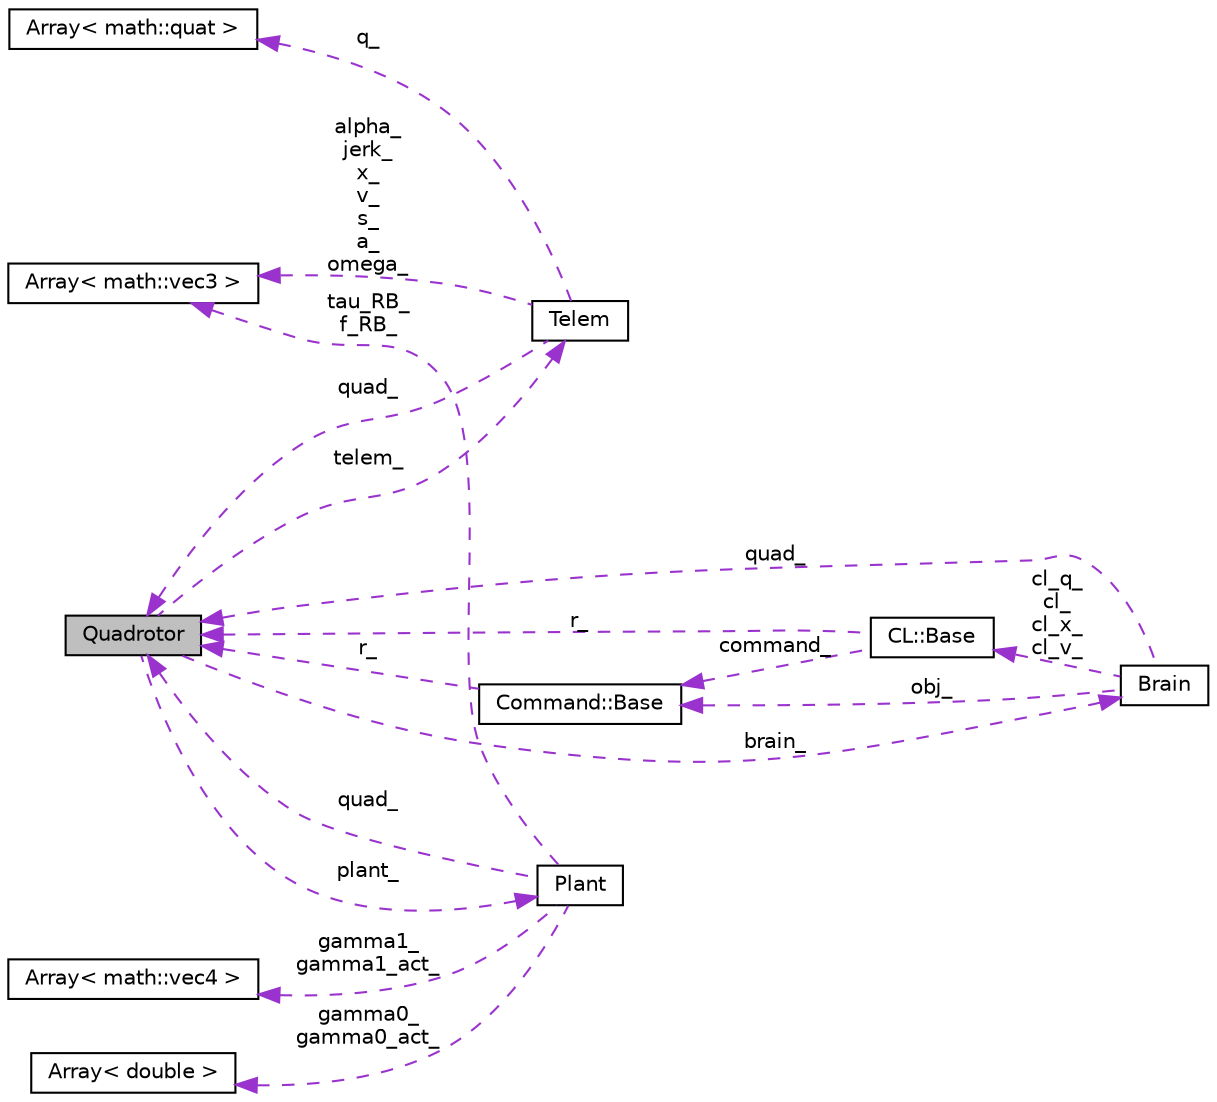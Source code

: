 digraph G
{
  edge [fontname="Helvetica",fontsize="10",labelfontname="Helvetica",labelfontsize="10"];
  node [fontname="Helvetica",fontsize="10",shape=record];
  rankdir=LR;
  Node1 [label="Quadrotor",height=0.2,width=0.4,color="black", fillcolor="grey75", style="filled" fontcolor="black"];
  Node2 -> Node1 [dir=back,color="darkorchid3",fontsize="10",style="dashed",label="brain_"];
  Node2 [label="Brain",height=0.2,width=0.4,color="black", fillcolor="white", style="filled",URL="$classBrain.html"];
  Node3 -> Node2 [dir=back,color="darkorchid3",fontsize="10",style="dashed",label="cl_q_\ncl_\ncl_x_\ncl_v_"];
  Node3 [label="CL::Base",height=0.2,width=0.4,color="black", fillcolor="white", style="filled",URL="$classCL_1_1Base.html"];
  Node1 -> Node3 [dir=back,color="darkorchid3",fontsize="10",style="dashed",label="r_"];
  Node4 -> Node3 [dir=back,color="darkorchid3",fontsize="10",style="dashed",label="command_"];
  Node4 [label="Command::Base",height=0.2,width=0.4,color="black", fillcolor="white", style="filled",URL="$classCommand_1_1Base.html"];
  Node1 -> Node4 [dir=back,color="darkorchid3",fontsize="10",style="dashed",label="r_"];
  Node1 -> Node2 [dir=back,color="darkorchid3",fontsize="10",style="dashed",label="quad_"];
  Node4 -> Node2 [dir=back,color="darkorchid3",fontsize="10",style="dashed",label="obj_"];
  Node5 -> Node1 [dir=back,color="darkorchid3",fontsize="10",style="dashed",label="plant_"];
  Node5 [label="Plant",height=0.2,width=0.4,color="black", fillcolor="white", style="filled",URL="$classPlant.html"];
  Node6 -> Node5 [dir=back,color="darkorchid3",fontsize="10",style="dashed",label="gamma1_\ngamma1_act_"];
  Node6 [label="Array\< math::vec4 \>",height=0.2,width=0.4,color="black", fillcolor="white", style="filled",URL="$classArray.html"];
  Node7 -> Node5 [dir=back,color="darkorchid3",fontsize="10",style="dashed",label="tau_RB_\nf_RB_"];
  Node7 [label="Array\< math::vec3 \>",height=0.2,width=0.4,color="black", fillcolor="white", style="filled",URL="$classArray.html"];
  Node8 -> Node5 [dir=back,color="darkorchid3",fontsize="10",style="dashed",label="gamma0_\ngamma0_act_"];
  Node8 [label="Array\< double \>",height=0.2,width=0.4,color="black", fillcolor="white", style="filled",URL="$classArray.html"];
  Node1 -> Node5 [dir=back,color="darkorchid3",fontsize="10",style="dashed",label="quad_"];
  Node9 -> Node1 [dir=back,color="darkorchid3",fontsize="10",style="dashed",label="telem_"];
  Node9 [label="Telem",height=0.2,width=0.4,color="black", fillcolor="white", style="filled",URL="$classTelem.html"];
  Node10 -> Node9 [dir=back,color="darkorchid3",fontsize="10",style="dashed",label="q_"];
  Node10 [label="Array\< math::quat \>",height=0.2,width=0.4,color="black", fillcolor="white", style="filled",URL="$classArray.html"];
  Node7 -> Node9 [dir=back,color="darkorchid3",fontsize="10",style="dashed",label="alpha_\njerk_\nx_\nv_\ns_\na_\nomega_"];
  Node1 -> Node9 [dir=back,color="darkorchid3",fontsize="10",style="dashed",label="quad_"];
}
